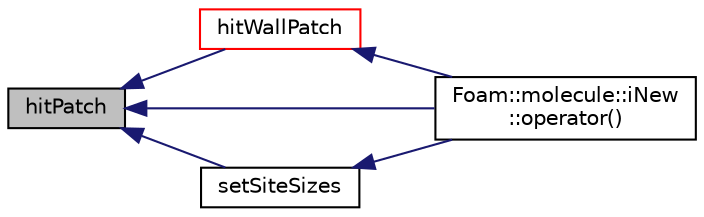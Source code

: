 digraph "hitPatch"
{
  bgcolor="transparent";
  edge [fontname="Helvetica",fontsize="10",labelfontname="Helvetica",labelfontsize="10"];
  node [fontname="Helvetica",fontsize="10",shape=record];
  rankdir="LR";
  Node453 [label="hitPatch",height=0.2,width=0.4,color="black", fillcolor="grey75", style="filled", fontcolor="black"];
  Node453 -> Node454 [dir="back",color="midnightblue",fontsize="10",style="solid",fontname="Helvetica"];
  Node454 [label="hitWallPatch",height=0.2,width=0.4,color="red",URL="$a25521.html#a83ddd4996e7a12d68168442c5f04ca72",tooltip="Overridable function to handle the particle hitting a wallPatch. "];
  Node454 -> Node456 [dir="back",color="midnightblue",fontsize="10",style="solid",fontname="Helvetica"];
  Node456 [label="Foam::molecule::iNew\l::operator()",height=0.2,width=0.4,color="black",URL="$a25533.html#a5e5219caac32f0ebcf427805a7112605"];
  Node453 -> Node456 [dir="back",color="midnightblue",fontsize="10",style="solid",fontname="Helvetica"];
  Node453 -> Node457 [dir="back",color="midnightblue",fontsize="10",style="solid",fontname="Helvetica"];
  Node457 [label="setSiteSizes",height=0.2,width=0.4,color="black",URL="$a25521.html#a15edb4b1de1012fcc304341583fd49bc"];
  Node457 -> Node456 [dir="back",color="midnightblue",fontsize="10",style="solid",fontname="Helvetica"];
}
